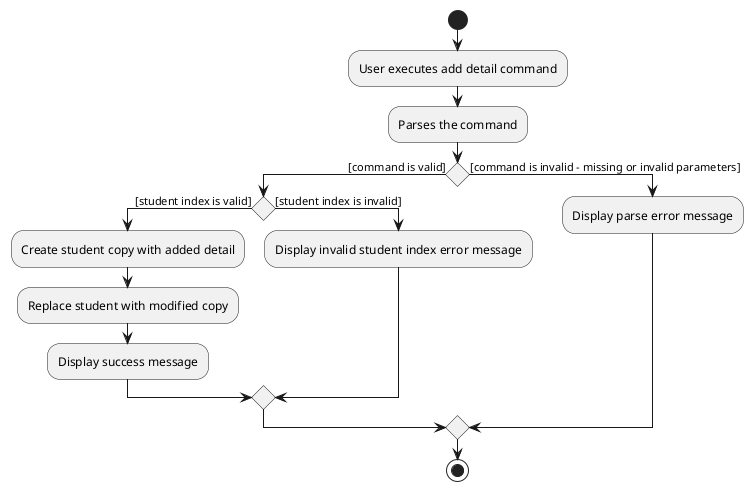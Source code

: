 @startuml
start
:User executes add detail command;
:Parses the command;
if() then([command is valid])
    if() then([student index is valid])
        :Create student copy with added detail;
        :Replace student with modified copy;
        :Display success message;
    else([student index is invalid])
        :Display invalid student index error message;
    endif
else ([command is invalid - missing or invalid parameters])
    :Display parse error message;
endif
stop
@enduml